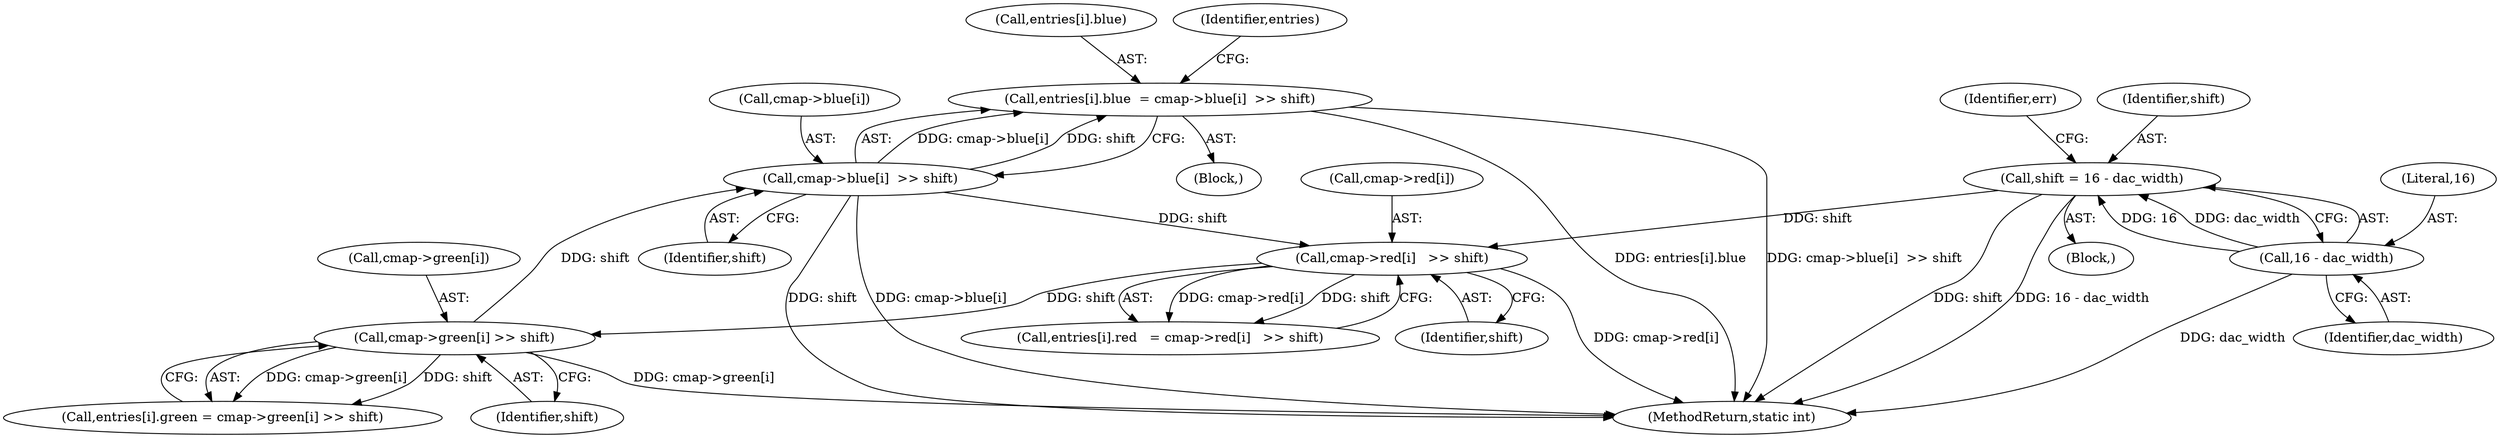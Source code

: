digraph "0_linux_9f645bcc566a1e9f921bdae7528a01ced5bc3713@array" {
"1000213" [label="(Call,entries[i].blue  = cmap->blue[i]  >> shift)"];
"1000219" [label="(Call,cmap->blue[i]  >> shift)"];
"1000206" [label="(Call,cmap->green[i] >> shift)"];
"1000193" [label="(Call,cmap->red[i]   >> shift)"];
"1000107" [label="(Call,shift = 16 - dac_width)"];
"1000109" [label="(Call,16 - dac_width)"];
"1000214" [label="(Call,entries[i].blue)"];
"1000199" [label="(Identifier,shift)"];
"1000186" [label="(Block,)"];
"1000220" [label="(Call,cmap->blue[i])"];
"1000206" [label="(Call,cmap->green[i] >> shift)"];
"1000287" [label="(MethodReturn,static int)"];
"1000104" [label="(Block,)"];
"1000194" [label="(Call,cmap->red[i])"];
"1000109" [label="(Call,16 - dac_width)"];
"1000200" [label="(Call,entries[i].green = cmap->green[i] >> shift)"];
"1000193" [label="(Call,cmap->red[i]   >> shift)"];
"1000108" [label="(Identifier,shift)"];
"1000115" [label="(Identifier,err)"];
"1000229" [label="(Identifier,entries)"];
"1000207" [label="(Call,cmap->green[i])"];
"1000212" [label="(Identifier,shift)"];
"1000219" [label="(Call,cmap->blue[i]  >> shift)"];
"1000213" [label="(Call,entries[i].blue  = cmap->blue[i]  >> shift)"];
"1000225" [label="(Identifier,shift)"];
"1000107" [label="(Call,shift = 16 - dac_width)"];
"1000111" [label="(Identifier,dac_width)"];
"1000110" [label="(Literal,16)"];
"1000187" [label="(Call,entries[i].red   = cmap->red[i]   >> shift)"];
"1000213" -> "1000186"  [label="AST: "];
"1000213" -> "1000219"  [label="CFG: "];
"1000214" -> "1000213"  [label="AST: "];
"1000219" -> "1000213"  [label="AST: "];
"1000229" -> "1000213"  [label="CFG: "];
"1000213" -> "1000287"  [label="DDG: cmap->blue[i]  >> shift"];
"1000213" -> "1000287"  [label="DDG: entries[i].blue"];
"1000219" -> "1000213"  [label="DDG: cmap->blue[i]"];
"1000219" -> "1000213"  [label="DDG: shift"];
"1000219" -> "1000225"  [label="CFG: "];
"1000220" -> "1000219"  [label="AST: "];
"1000225" -> "1000219"  [label="AST: "];
"1000219" -> "1000287"  [label="DDG: shift"];
"1000219" -> "1000287"  [label="DDG: cmap->blue[i]"];
"1000219" -> "1000193"  [label="DDG: shift"];
"1000206" -> "1000219"  [label="DDG: shift"];
"1000206" -> "1000200"  [label="AST: "];
"1000206" -> "1000212"  [label="CFG: "];
"1000207" -> "1000206"  [label="AST: "];
"1000212" -> "1000206"  [label="AST: "];
"1000200" -> "1000206"  [label="CFG: "];
"1000206" -> "1000287"  [label="DDG: cmap->green[i]"];
"1000206" -> "1000200"  [label="DDG: cmap->green[i]"];
"1000206" -> "1000200"  [label="DDG: shift"];
"1000193" -> "1000206"  [label="DDG: shift"];
"1000193" -> "1000187"  [label="AST: "];
"1000193" -> "1000199"  [label="CFG: "];
"1000194" -> "1000193"  [label="AST: "];
"1000199" -> "1000193"  [label="AST: "];
"1000187" -> "1000193"  [label="CFG: "];
"1000193" -> "1000287"  [label="DDG: cmap->red[i]"];
"1000193" -> "1000187"  [label="DDG: cmap->red[i]"];
"1000193" -> "1000187"  [label="DDG: shift"];
"1000107" -> "1000193"  [label="DDG: shift"];
"1000107" -> "1000104"  [label="AST: "];
"1000107" -> "1000109"  [label="CFG: "];
"1000108" -> "1000107"  [label="AST: "];
"1000109" -> "1000107"  [label="AST: "];
"1000115" -> "1000107"  [label="CFG: "];
"1000107" -> "1000287"  [label="DDG: shift"];
"1000107" -> "1000287"  [label="DDG: 16 - dac_width"];
"1000109" -> "1000107"  [label="DDG: 16"];
"1000109" -> "1000107"  [label="DDG: dac_width"];
"1000109" -> "1000111"  [label="CFG: "];
"1000110" -> "1000109"  [label="AST: "];
"1000111" -> "1000109"  [label="AST: "];
"1000109" -> "1000287"  [label="DDG: dac_width"];
}
